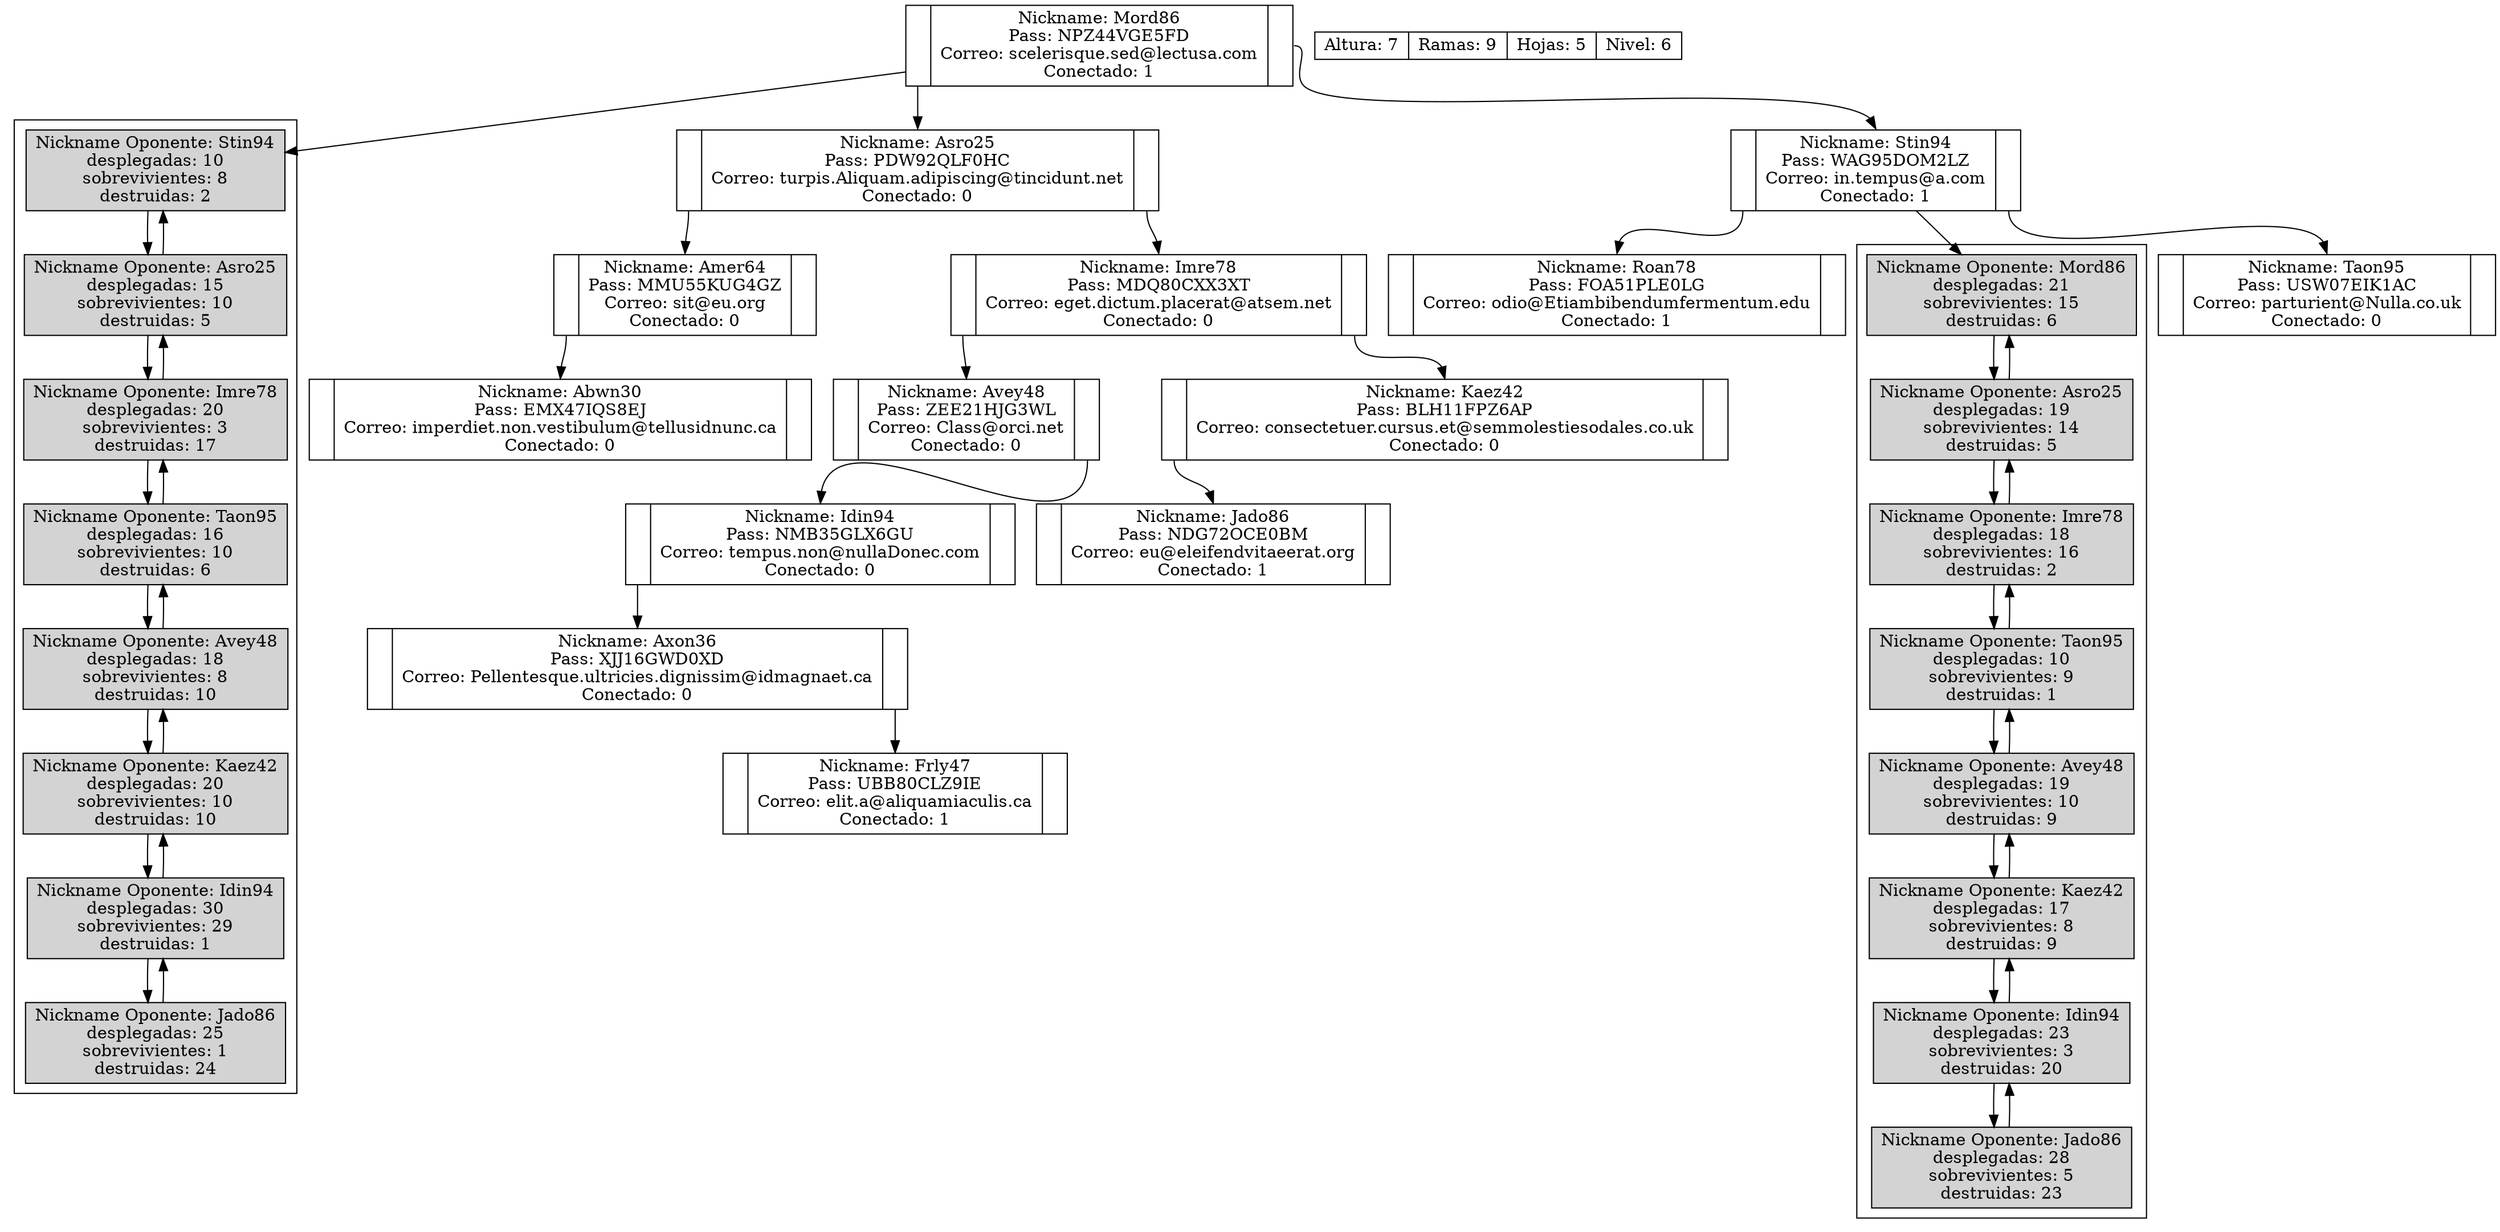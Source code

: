 digraph G{
node[shape=record, height=.1];
Abwn30[label="<f0>|<f1>Nickname: Abwn30\nPass: EMX47IQS8EJ\nCorreo: imperdiet.non.vestibulum@tellusidnunc.ca\nConectado: 0|<f2>"]
Amer64[label="<f0>|<f1>Nickname: Amer64\nPass: MMU55KUG4GZ\nCorreo: sit@eu.org\nConectado: 0|<f2>"]
Asro25[label="<f0>|<f1>Nickname: Asro25\nPass: PDW92QLF0HC\nCorreo: turpis.Aliquam.adipiscing@tincidunt.net\nConectado: 0|<f2>"]
Avey48[label="<f0>|<f1>Nickname: Avey48\nPass: ZEE21HJG3WL\nCorreo: Class@orci.net\nConectado: 0|<f2>"]
Axon36[label="<f0>|<f1>Nickname: Axon36\nPass: XJJ16GWD0XD\nCorreo: Pellentesque.ultricies.dignissim@idmagnaet.ca\nConectado: 0|<f2>"]
Frly47[label="<f0>|<f1>Nickname: Frly47\nPass: UBB80CLZ9IE\nCorreo: elit.a@aliquamiaculis.ca\nConectado: 1|<f2>"]
Idin94[label="<f0>|<f1>Nickname: Idin94\nPass: NMB35GLX6GU\nCorreo: tempus.non@nullaDonec.com\nConectado: 0|<f2>"]
Imre78[label="<f0>|<f1>Nickname: Imre78\nPass: MDQ80CXX3XT\nCorreo: eget.dictum.placerat@atsem.net\nConectado: 0|<f2>"]
Jado86[label="<f0>|<f1>Nickname: Jado86\nPass: NDG72OCE0BM\nCorreo: eu@eleifendvitaeerat.org\nConectado: 1|<f2>"]
Kaez42[label="<f0>|<f1>Nickname: Kaez42\nPass: BLH11FPZ6AP\nCorreo: consectetuer.cursus.et@semmolestiesodales.co.uk\nConectado: 0|<f2>"]
Mord86[label="<f0>|<f1>Nickname: Mord86\nPass: NPZ44VGE5FD\nCorreo: scelerisque.sed@lectusa.com\nConectado: 1|<f2>"]
Roan78[label="<f0>|<f1>Nickname: Roan78\nPass: FOA51PLE0LG\nCorreo: odio@Etiambibendumfermentum.edu\nConectado: 1|<f2>"]
Stin94[label="<f0>|<f1>Nickname: Stin94\nPass: WAG95DOM2LZ\nCorreo: in.tempus@a.com\nConectado: 1|<f2>"]
Taon95[label="<f0>|<f1>Nickname: Taon95\nPass: USW07EIK1AC\nCorreo: parturient@Nulla.co.uk\nConectado: 0|<f2>"]

Mord86:f0->Asro25:f1;
Asro25:f0->Amer64:f1;
Amer64:f0->Abwn30:f1;
Asro25:f2->Imre78:f1;
Imre78:f0->Avey48:f1;
Avey48:f2->Idin94:f1;
Idin94:f0->Axon36:f1;
Axon36:f2->Frly47:f1;
Imre78:f2->Kaez42:f1;
Kaez42:f0->Jado86:f1;
Mord86:f2->Stin94:f1;
Stin94:f0->Roan78:f1;
Stin94:f2->Taon95:f1;

nodoInformacion[label="<f0>Altura: 7|<f1>Ramas: 9|<f2>Hojas: 5|<f3>Nivel: 6"];
subgraph cluster0{
node[style=filled];
Mord86Stin94[label="Nickname Oponente: Stin94\ndesplegadas: 10\nsobrevivientes: 8\ndestruidas: 2"];
Mord86Asro25[label="Nickname Oponente: Asro25\ndesplegadas: 15\nsobrevivientes: 10\ndestruidas: 5"];
Mord86Imre78[label="Nickname Oponente: Imre78\ndesplegadas: 20\nsobrevivientes: 3\ndestruidas: 17"];
Mord86Taon95[label="Nickname Oponente: Taon95\ndesplegadas: 16\nsobrevivientes: 10\ndestruidas: 6"];
Mord86Avey48[label="Nickname Oponente: Avey48\ndesplegadas: 18\nsobrevivientes: 8\ndestruidas: 10"];
Mord86Kaez42[label="Nickname Oponente: Kaez42\ndesplegadas: 20\nsobrevivientes: 10\ndestruidas: 10"];
Mord86Idin94[label="Nickname Oponente: Idin94\ndesplegadas: 30\nsobrevivientes: 29\ndestruidas: 1"];
Mord86Jado86[label="Nickname Oponente: Jado86\ndesplegadas: 25\nsobrevivientes: 1\ndestruidas: 24"];
}
Mord86->Mord86Stin94;
Mord86Stin94->Mord86Asro25;
Mord86Asro25->Mord86Stin94;
Mord86Asro25->Mord86Imre78;
Mord86Imre78->Mord86Asro25;
Mord86Imre78->Mord86Taon95;
Mord86Taon95->Mord86Imre78;
Mord86Taon95->Mord86Avey48;
Mord86Avey48->Mord86Taon95;
Mord86Avey48->Mord86Kaez42;
Mord86Kaez42->Mord86Avey48;
Mord86Kaez42->Mord86Idin94;
Mord86Idin94->Mord86Kaez42;
Mord86Idin94->Mord86Jado86;
Mord86Jado86->Mord86Idin94;
subgraph cluster1{
node[style=filled];
Stin94Mord86[label="Nickname Oponente: Mord86\ndesplegadas: 21\nsobrevivientes: 15\ndestruidas: 6"];
Stin94Asro25[label="Nickname Oponente: Asro25\ndesplegadas: 19\nsobrevivientes: 14\ndestruidas: 5"];
Stin94Imre78[label="Nickname Oponente: Imre78\ndesplegadas: 18\nsobrevivientes: 16\ndestruidas: 2"];
Stin94Taon95[label="Nickname Oponente: Taon95\ndesplegadas: 10\nsobrevivientes: 9\ndestruidas: 1"];
Stin94Avey48[label="Nickname Oponente: Avey48\ndesplegadas: 19\nsobrevivientes: 10\ndestruidas: 9"];
Stin94Kaez42[label="Nickname Oponente: Kaez42\ndesplegadas: 17\nsobrevivientes: 8\ndestruidas: 9"];
Stin94Idin94[label="Nickname Oponente: Idin94\ndesplegadas: 23\nsobrevivientes: 3\ndestruidas: 20"];
Stin94Jado86[label="Nickname Oponente: Jado86\ndesplegadas: 28\nsobrevivientes: 5\ndestruidas: 23"];
}
Stin94->Stin94Mord86;
Stin94Mord86->Stin94Asro25;
Stin94Asro25->Stin94Mord86;
Stin94Asro25->Stin94Imre78;
Stin94Imre78->Stin94Asro25;
Stin94Imre78->Stin94Taon95;
Stin94Taon95->Stin94Imre78;
Stin94Taon95->Stin94Avey48;
Stin94Avey48->Stin94Taon95;
Stin94Avey48->Stin94Kaez42;
Stin94Kaez42->Stin94Avey48;
Stin94Kaez42->Stin94Idin94;
Stin94Idin94->Stin94Kaez42;
Stin94Idin94->Stin94Jado86;
Stin94Jado86->Stin94Idin94;

}

